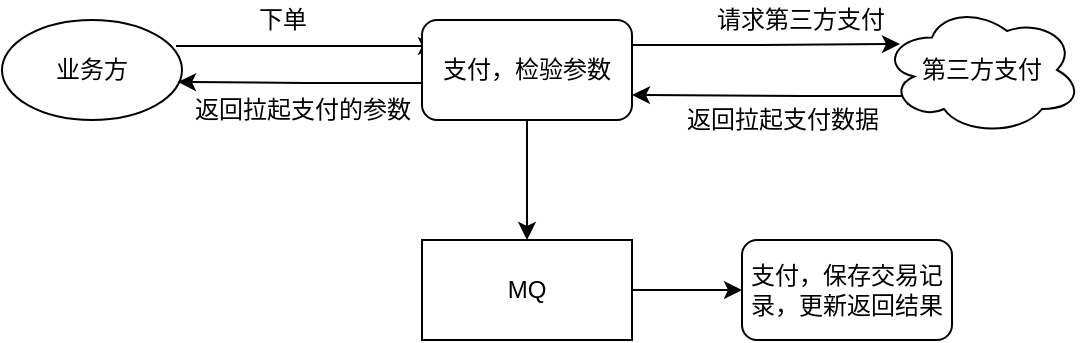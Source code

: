 <mxfile version="13.8.0"><diagram id="Hxdp0BbSLk1AY4KG6ami" name="Page-1"><mxGraphModel dx="1186" dy="796" grid="1" gridSize="10" guides="1" tooltips="1" connect="1" arrows="1" fold="1" page="1" pageScale="1" pageWidth="827" pageHeight="1169" math="0" shadow="0"><root><mxCell id="0"/><mxCell id="1" parent="0"/><mxCell id="LPW09EgYlTdsnZ5xL1lf-35" style="edgeStyle=orthogonalEdgeStyle;rounded=0;orthogonalLoop=1;jettySize=auto;html=1;exitX=1;exitY=0.5;exitDx=0;exitDy=0;" edge="1" parent="1"><mxGeometry relative="1" as="geometry"><mxPoint x="197" y="343" as="sourcePoint"/><mxPoint x="327" y="343" as="targetPoint"/></mxGeometry></mxCell><mxCell id="LPW09EgYlTdsnZ5xL1lf-24" value="业务方" style="ellipse;whiteSpace=wrap;html=1;" vertex="1" parent="1"><mxGeometry x="110" y="330" width="90" height="50" as="geometry"/></mxCell><mxCell id="LPW09EgYlTdsnZ5xL1lf-29" style="edgeStyle=orthogonalEdgeStyle;rounded=0;orthogonalLoop=1;jettySize=auto;html=1;exitX=1;exitY=0.25;exitDx=0;exitDy=0;entryX=0.09;entryY=0.3;entryDx=0;entryDy=0;entryPerimeter=0;" edge="1" parent="1" source="LPW09EgYlTdsnZ5xL1lf-26" target="LPW09EgYlTdsnZ5xL1lf-27"><mxGeometry relative="1" as="geometry"/></mxCell><mxCell id="LPW09EgYlTdsnZ5xL1lf-38" style="edgeStyle=orthogonalEdgeStyle;rounded=0;orthogonalLoop=1;jettySize=auto;html=1;exitX=0;exitY=0.75;exitDx=0;exitDy=0;entryX=0.978;entryY=0.74;entryDx=0;entryDy=0;entryPerimeter=0;" edge="1" parent="1"><mxGeometry relative="1" as="geometry"><mxPoint x="325" y="361.5" as="sourcePoint"/><mxPoint x="198.02" y="361" as="targetPoint"/><Array as="points"><mxPoint x="262" y="361"/></Array></mxGeometry></mxCell><mxCell id="LPW09EgYlTdsnZ5xL1lf-48" style="edgeStyle=orthogonalEdgeStyle;rounded=0;orthogonalLoop=1;jettySize=auto;html=1;exitX=0.5;exitY=1;exitDx=0;exitDy=0;entryX=0.5;entryY=0;entryDx=0;entryDy=0;" edge="1" parent="1" source="LPW09EgYlTdsnZ5xL1lf-26" target="LPW09EgYlTdsnZ5xL1lf-28"><mxGeometry relative="1" as="geometry"/></mxCell><mxCell id="LPW09EgYlTdsnZ5xL1lf-26" value="支付，检验参数" style="rounded=1;whiteSpace=wrap;html=1;" vertex="1" parent="1"><mxGeometry x="320" y="330" width="105" height="50" as="geometry"/></mxCell><mxCell id="LPW09EgYlTdsnZ5xL1lf-30" style="edgeStyle=orthogonalEdgeStyle;rounded=0;orthogonalLoop=1;jettySize=auto;html=1;exitX=0.13;exitY=0.77;exitDx=0;exitDy=0;exitPerimeter=0;entryX=1;entryY=0.75;entryDx=0;entryDy=0;" edge="1" parent="1" source="LPW09EgYlTdsnZ5xL1lf-27" target="LPW09EgYlTdsnZ5xL1lf-26"><mxGeometry relative="1" as="geometry"><Array as="points"><mxPoint x="563" y="368"/><mxPoint x="510" y="368"/></Array></mxGeometry></mxCell><mxCell id="LPW09EgYlTdsnZ5xL1lf-27" value="第三方支付" style="ellipse;shape=cloud;whiteSpace=wrap;html=1;" vertex="1" parent="1"><mxGeometry x="550" y="322.5" width="100" height="65" as="geometry"/></mxCell><mxCell id="LPW09EgYlTdsnZ5xL1lf-49" style="edgeStyle=orthogonalEdgeStyle;rounded=0;orthogonalLoop=1;jettySize=auto;html=1;exitX=1;exitY=0.5;exitDx=0;exitDy=0;entryX=0;entryY=0.5;entryDx=0;entryDy=0;" edge="1" parent="1" source="LPW09EgYlTdsnZ5xL1lf-28" target="LPW09EgYlTdsnZ5xL1lf-43"><mxGeometry relative="1" as="geometry"/></mxCell><mxCell id="LPW09EgYlTdsnZ5xL1lf-28" value="MQ" style="rounded=0;whiteSpace=wrap;html=1;" vertex="1" parent="1"><mxGeometry x="320" y="440" width="105" height="50" as="geometry"/></mxCell><mxCell id="LPW09EgYlTdsnZ5xL1lf-32" value="请求第三方支付" style="text;html=1;align=center;verticalAlign=middle;resizable=0;points=[];autosize=1;rotation=0;" vertex="1" parent="1"><mxGeometry x="459" y="320" width="100" height="20" as="geometry"/></mxCell><mxCell id="LPW09EgYlTdsnZ5xL1lf-43" value="支付，保存交易记录，更新返回结果" style="rounded=1;whiteSpace=wrap;html=1;" vertex="1" parent="1"><mxGeometry x="480" y="440" width="105" height="50" as="geometry"/></mxCell><mxCell id="LPW09EgYlTdsnZ5xL1lf-46" value="返回拉起支付数据" style="text;html=1;align=center;verticalAlign=middle;resizable=0;points=[];autosize=1;" vertex="1" parent="1"><mxGeometry x="445" y="370" width="110" height="20" as="geometry"/></mxCell><mxCell id="LPW09EgYlTdsnZ5xL1lf-47" value="下单" style="text;html=1;align=center;verticalAlign=middle;resizable=0;points=[];autosize=1;" vertex="1" parent="1"><mxGeometry x="230" y="320" width="40" height="20" as="geometry"/></mxCell><mxCell id="LPW09EgYlTdsnZ5xL1lf-52" value="返回拉起支付的参数" style="text;html=1;align=center;verticalAlign=middle;resizable=0;points=[];autosize=1;" vertex="1" parent="1"><mxGeometry x="200" y="364.5" width="120" height="20" as="geometry"/></mxCell></root></mxGraphModel></diagram></mxfile>